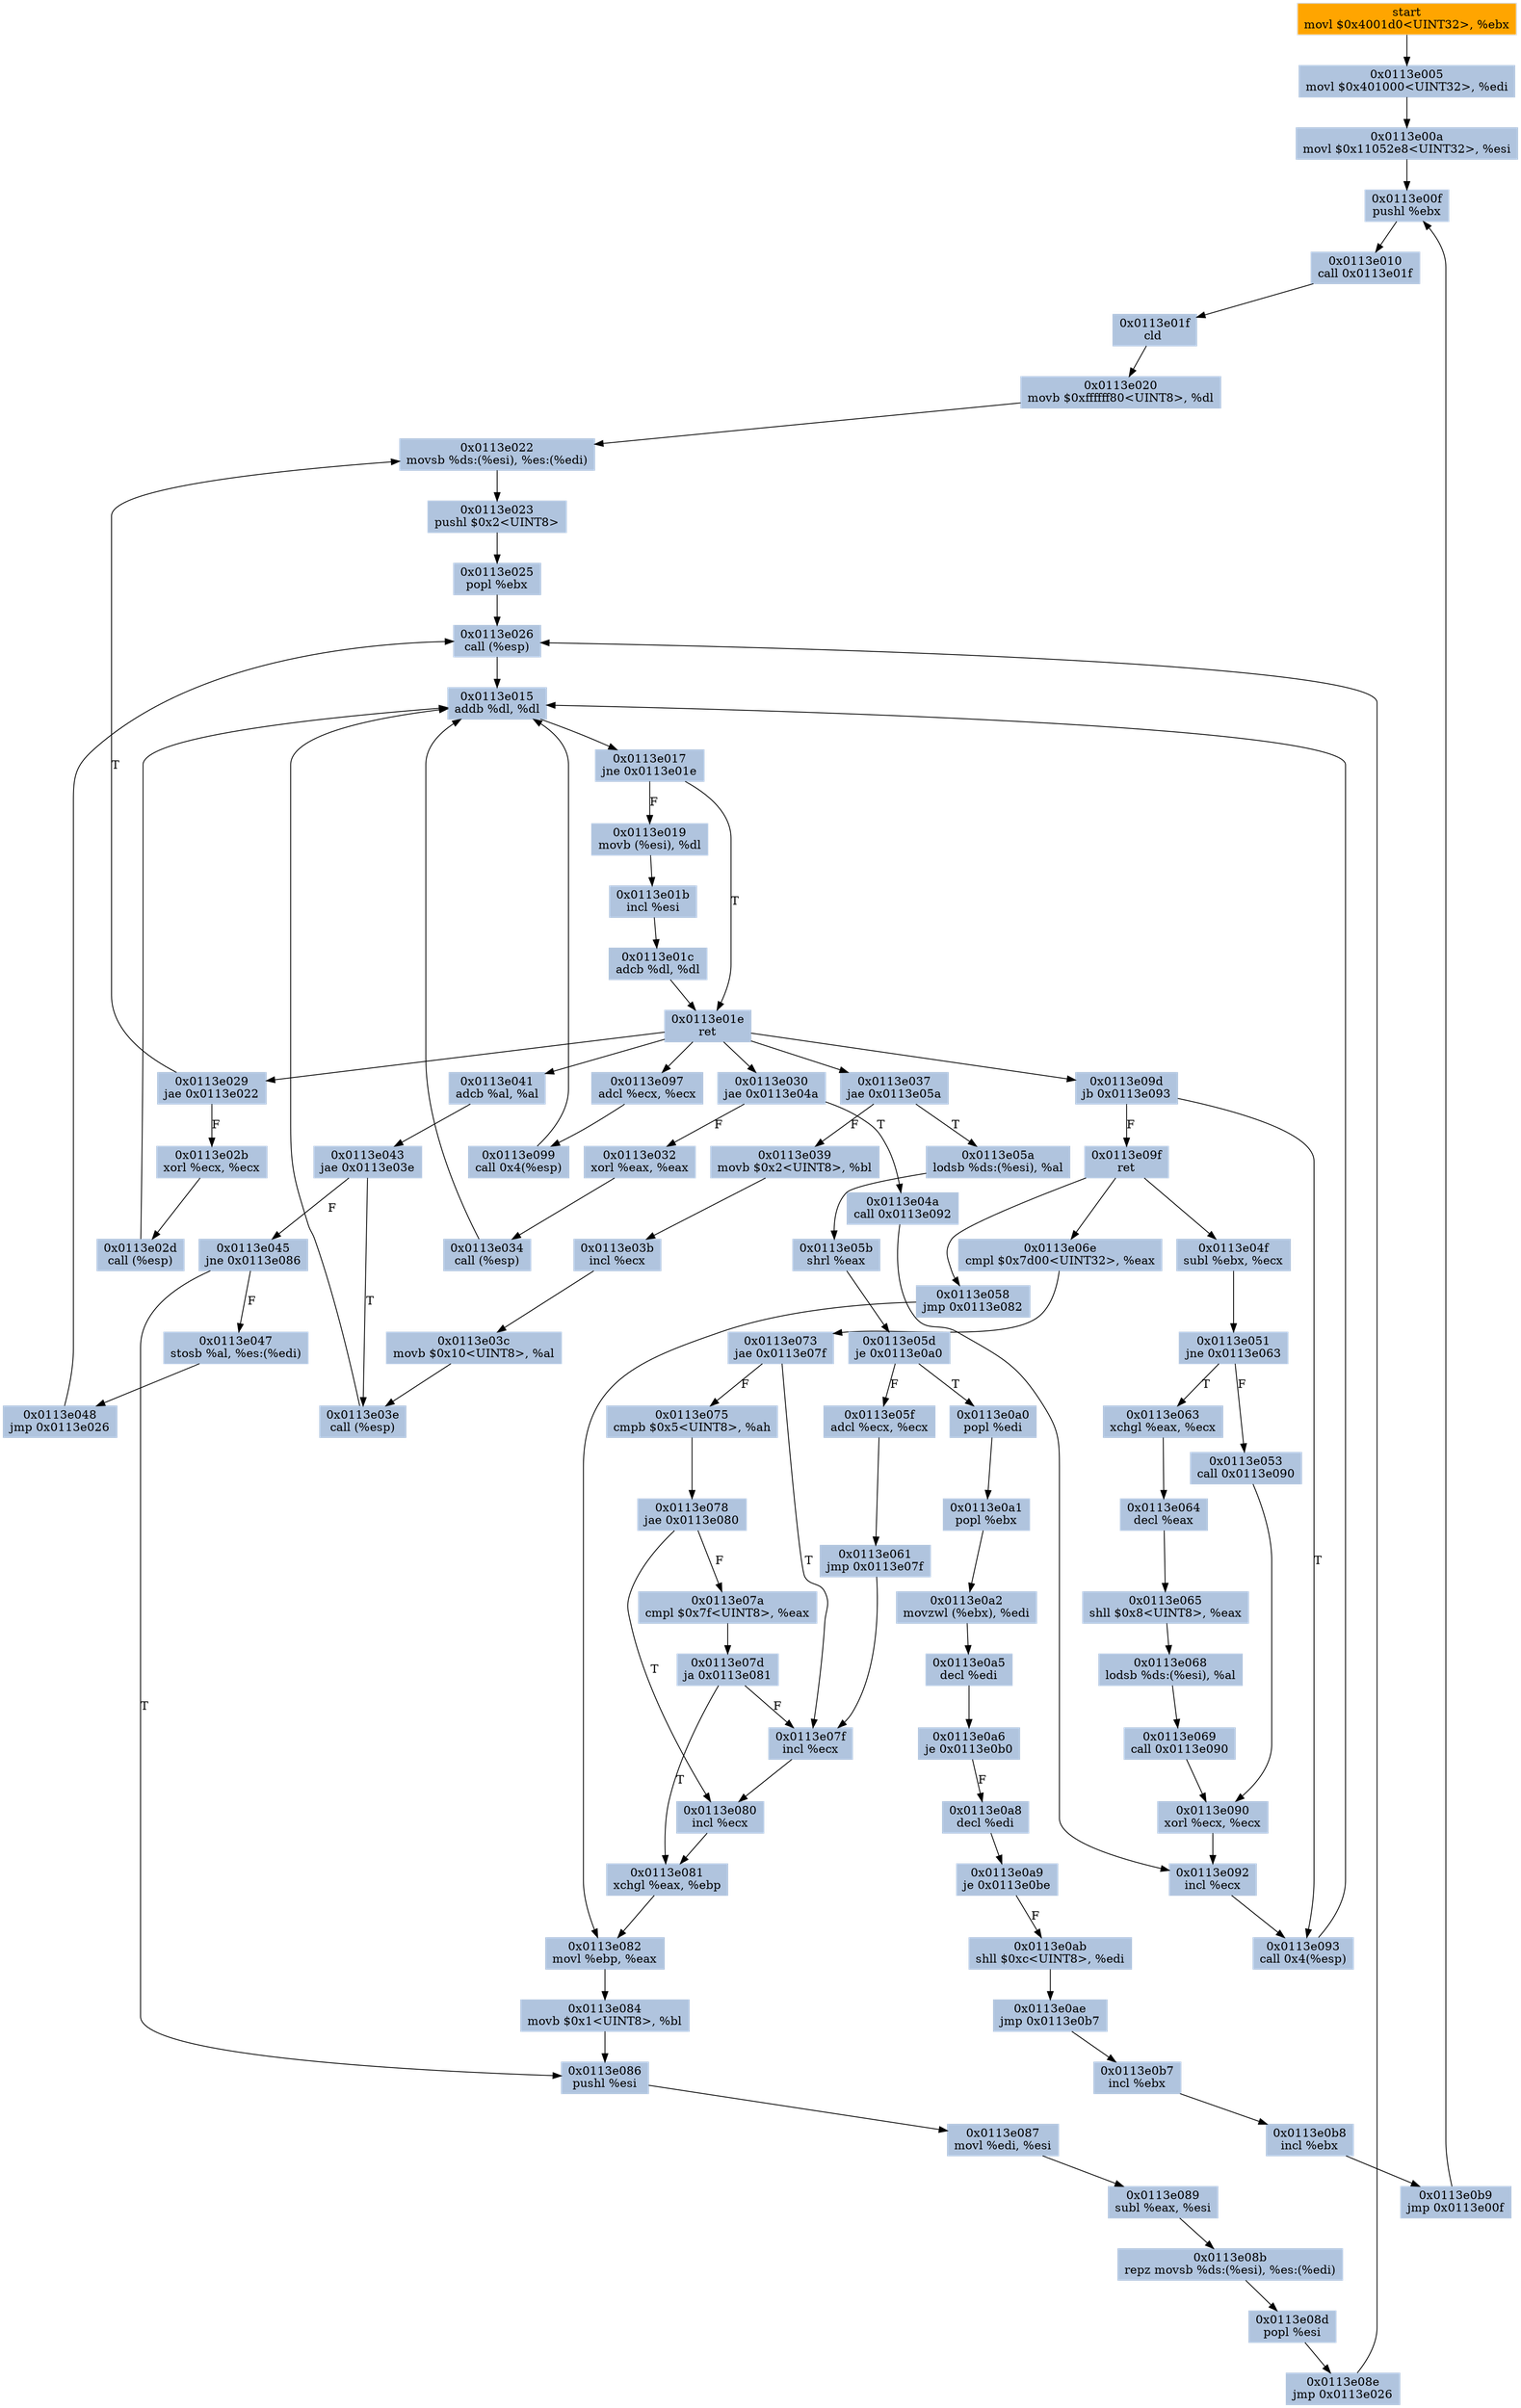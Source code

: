 digraph G {
node[shape=rectangle,style=filled,fillcolor=lightsteelblue,color=lightsteelblue]
bgcolor="transparent"
a0x0113e000movl_0x4001d0UINT32_ebx[label="start\nmovl $0x4001d0<UINT32>, %ebx",fillcolor="orange",color="lightgrey"];
a0x0113e005movl_0x401000UINT32_edi[label="0x0113e005\nmovl $0x401000<UINT32>, %edi"];
a0x0113e00amovl_0x11052e8UINT32_esi[label="0x0113e00a\nmovl $0x11052e8<UINT32>, %esi"];
a0x0113e00fpushl_ebx[label="0x0113e00f\npushl %ebx"];
a0x0113e010call_0x0113e01f[label="0x0113e010\ncall 0x0113e01f"];
a0x0113e01fcld_[label="0x0113e01f\ncld "];
a0x0113e020movb_0xffffff80UINT8_dl[label="0x0113e020\nmovb $0xffffff80<UINT8>, %dl"];
a0x0113e022movsb_ds_esi__es_edi_[label="0x0113e022\nmovsb %ds:(%esi), %es:(%edi)"];
a0x0113e023pushl_0x2UINT8[label="0x0113e023\npushl $0x2<UINT8>"];
a0x0113e025popl_ebx[label="0x0113e025\npopl %ebx"];
a0x0113e026call_esp_[label="0x0113e026\ncall (%esp)"];
a0x0113e015addb_dl_dl[label="0x0113e015\naddb %dl, %dl"];
a0x0113e017jne_0x0113e01e[label="0x0113e017\njne 0x0113e01e"];
a0x0113e019movb_esi__dl[label="0x0113e019\nmovb (%esi), %dl"];
a0x0113e01bincl_esi[label="0x0113e01b\nincl %esi"];
a0x0113e01cadcb_dl_dl[label="0x0113e01c\nadcb %dl, %dl"];
a0x0113e01eret[label="0x0113e01e\nret"];
a0x0113e029jae_0x0113e022[label="0x0113e029\njae 0x0113e022"];
a0x0113e02bxorl_ecx_ecx[label="0x0113e02b\nxorl %ecx, %ecx"];
a0x0113e02dcall_esp_[label="0x0113e02d\ncall (%esp)"];
a0x0113e030jae_0x0113e04a[label="0x0113e030\njae 0x0113e04a"];
a0x0113e04acall_0x0113e092[label="0x0113e04a\ncall 0x0113e092"];
a0x0113e092incl_ecx[label="0x0113e092\nincl %ecx"];
a0x0113e093call_0x4esp_[label="0x0113e093\ncall 0x4(%esp)"];
a0x0113e097adcl_ecx_ecx[label="0x0113e097\nadcl %ecx, %ecx"];
a0x0113e099call_0x4esp_[label="0x0113e099\ncall 0x4(%esp)"];
a0x0113e09djb_0x0113e093[label="0x0113e09d\njb 0x0113e093"];
a0x0113e09fret[label="0x0113e09f\nret"];
a0x0113e04fsubl_ebx_ecx[label="0x0113e04f\nsubl %ebx, %ecx"];
a0x0113e051jne_0x0113e063[label="0x0113e051\njne 0x0113e063"];
a0x0113e063xchgl_eax_ecx[label="0x0113e063\nxchgl %eax, %ecx"];
a0x0113e064decl_eax[label="0x0113e064\ndecl %eax"];
a0x0113e065shll_0x8UINT8_eax[label="0x0113e065\nshll $0x8<UINT8>, %eax"];
a0x0113e068lodsb_ds_esi__al[label="0x0113e068\nlodsb %ds:(%esi), %al"];
a0x0113e069call_0x0113e090[label="0x0113e069\ncall 0x0113e090"];
a0x0113e090xorl_ecx_ecx[label="0x0113e090\nxorl %ecx, %ecx"];
a0x0113e06ecmpl_0x7d00UINT32_eax[label="0x0113e06e\ncmpl $0x7d00<UINT32>, %eax"];
a0x0113e073jae_0x0113e07f[label="0x0113e073\njae 0x0113e07f"];
a0x0113e075cmpb_0x5UINT8_ah[label="0x0113e075\ncmpb $0x5<UINT8>, %ah"];
a0x0113e078jae_0x0113e080[label="0x0113e078\njae 0x0113e080"];
a0x0113e07acmpl_0x7fUINT8_eax[label="0x0113e07a\ncmpl $0x7f<UINT8>, %eax"];
a0x0113e07dja_0x0113e081[label="0x0113e07d\nja 0x0113e081"];
a0x0113e07fincl_ecx[label="0x0113e07f\nincl %ecx"];
a0x0113e080incl_ecx[label="0x0113e080\nincl %ecx"];
a0x0113e081xchgl_eax_ebp[label="0x0113e081\nxchgl %eax, %ebp"];
a0x0113e082movl_ebp_eax[label="0x0113e082\nmovl %ebp, %eax"];
a0x0113e084movb_0x1UINT8_bl[label="0x0113e084\nmovb $0x1<UINT8>, %bl"];
a0x0113e086pushl_esi[label="0x0113e086\npushl %esi"];
a0x0113e087movl_edi_esi[label="0x0113e087\nmovl %edi, %esi"];
a0x0113e089subl_eax_esi[label="0x0113e089\nsubl %eax, %esi"];
a0x0113e08brepz_movsb_ds_esi__es_edi_[label="0x0113e08b\nrepz movsb %ds:(%esi), %es:(%edi)"];
a0x0113e08dpopl_esi[label="0x0113e08d\npopl %esi"];
a0x0113e08ejmp_0x0113e026[label="0x0113e08e\njmp 0x0113e026"];
a0x0113e053call_0x0113e090[label="0x0113e053\ncall 0x0113e090"];
a0x0113e058jmp_0x0113e082[label="0x0113e058\njmp 0x0113e082"];
a0x0113e032xorl_eax_eax[label="0x0113e032\nxorl %eax, %eax"];
a0x0113e034call_esp_[label="0x0113e034\ncall (%esp)"];
a0x0113e037jae_0x0113e05a[label="0x0113e037\njae 0x0113e05a"];
a0x0113e039movb_0x2UINT8_bl[label="0x0113e039\nmovb $0x2<UINT8>, %bl"];
a0x0113e03bincl_ecx[label="0x0113e03b\nincl %ecx"];
a0x0113e03cmovb_0x10UINT8_al[label="0x0113e03c\nmovb $0x10<UINT8>, %al"];
a0x0113e03ecall_esp_[label="0x0113e03e\ncall (%esp)"];
a0x0113e041adcb_al_al[label="0x0113e041\nadcb %al, %al"];
a0x0113e043jae_0x0113e03e[label="0x0113e043\njae 0x0113e03e"];
a0x0113e045jne_0x0113e086[label="0x0113e045\njne 0x0113e086"];
a0x0113e05alodsb_ds_esi__al[label="0x0113e05a\nlodsb %ds:(%esi), %al"];
a0x0113e05bshrl_eax[label="0x0113e05b\nshrl %eax"];
a0x0113e05dje_0x0113e0a0[label="0x0113e05d\nje 0x0113e0a0"];
a0x0113e05fadcl_ecx_ecx[label="0x0113e05f\nadcl %ecx, %ecx"];
a0x0113e061jmp_0x0113e07f[label="0x0113e061\njmp 0x0113e07f"];
a0x0113e047stosb_al_es_edi_[label="0x0113e047\nstosb %al, %es:(%edi)"];
a0x0113e048jmp_0x0113e026[label="0x0113e048\njmp 0x0113e026"];
a0x0113e0a0popl_edi[label="0x0113e0a0\npopl %edi"];
a0x0113e0a1popl_ebx[label="0x0113e0a1\npopl %ebx"];
a0x0113e0a2movzwl_ebx__edi[label="0x0113e0a2\nmovzwl (%ebx), %edi"];
a0x0113e0a5decl_edi[label="0x0113e0a5\ndecl %edi"];
a0x0113e0a6je_0x0113e0b0[label="0x0113e0a6\nje 0x0113e0b0"];
a0x0113e0a8decl_edi[label="0x0113e0a8\ndecl %edi"];
a0x0113e0a9je_0x0113e0be[label="0x0113e0a9\nje 0x0113e0be"];
a0x0113e0abshll_0xcUINT8_edi[label="0x0113e0ab\nshll $0xc<UINT8>, %edi"];
a0x0113e0aejmp_0x0113e0b7[label="0x0113e0ae\njmp 0x0113e0b7"];
a0x0113e0b7incl_ebx[label="0x0113e0b7\nincl %ebx"];
a0x0113e0b8incl_ebx[label="0x0113e0b8\nincl %ebx"];
a0x0113e0b9jmp_0x0113e00f[label="0x0113e0b9\njmp 0x0113e00f"];
a0x0113e000movl_0x4001d0UINT32_ebx -> a0x0113e005movl_0x401000UINT32_edi [color="#000000"];
a0x0113e005movl_0x401000UINT32_edi -> a0x0113e00amovl_0x11052e8UINT32_esi [color="#000000"];
a0x0113e00amovl_0x11052e8UINT32_esi -> a0x0113e00fpushl_ebx [color="#000000"];
a0x0113e00fpushl_ebx -> a0x0113e010call_0x0113e01f [color="#000000"];
a0x0113e010call_0x0113e01f -> a0x0113e01fcld_ [color="#000000"];
a0x0113e01fcld_ -> a0x0113e020movb_0xffffff80UINT8_dl [color="#000000"];
a0x0113e020movb_0xffffff80UINT8_dl -> a0x0113e022movsb_ds_esi__es_edi_ [color="#000000"];
a0x0113e022movsb_ds_esi__es_edi_ -> a0x0113e023pushl_0x2UINT8 [color="#000000"];
a0x0113e023pushl_0x2UINT8 -> a0x0113e025popl_ebx [color="#000000"];
a0x0113e025popl_ebx -> a0x0113e026call_esp_ [color="#000000"];
a0x0113e026call_esp_ -> a0x0113e015addb_dl_dl [color="#000000"];
a0x0113e015addb_dl_dl -> a0x0113e017jne_0x0113e01e [color="#000000"];
a0x0113e017jne_0x0113e01e -> a0x0113e019movb_esi__dl [color="#000000",label="F"];
a0x0113e019movb_esi__dl -> a0x0113e01bincl_esi [color="#000000"];
a0x0113e01bincl_esi -> a0x0113e01cadcb_dl_dl [color="#000000"];
a0x0113e01cadcb_dl_dl -> a0x0113e01eret [color="#000000"];
a0x0113e01eret -> a0x0113e029jae_0x0113e022 [color="#000000"];
a0x0113e029jae_0x0113e022 -> a0x0113e02bxorl_ecx_ecx [color="#000000",label="F"];
a0x0113e02bxorl_ecx_ecx -> a0x0113e02dcall_esp_ [color="#000000"];
a0x0113e02dcall_esp_ -> a0x0113e015addb_dl_dl [color="#000000"];
a0x0113e017jne_0x0113e01e -> a0x0113e01eret [color="#000000",label="T"];
a0x0113e01eret -> a0x0113e030jae_0x0113e04a [color="#000000"];
a0x0113e030jae_0x0113e04a -> a0x0113e04acall_0x0113e092 [color="#000000",label="T"];
a0x0113e04acall_0x0113e092 -> a0x0113e092incl_ecx [color="#000000"];
a0x0113e092incl_ecx -> a0x0113e093call_0x4esp_ [color="#000000"];
a0x0113e093call_0x4esp_ -> a0x0113e015addb_dl_dl [color="#000000"];
a0x0113e01eret -> a0x0113e097adcl_ecx_ecx [color="#000000"];
a0x0113e097adcl_ecx_ecx -> a0x0113e099call_0x4esp_ [color="#000000"];
a0x0113e099call_0x4esp_ -> a0x0113e015addb_dl_dl [color="#000000"];
a0x0113e01eret -> a0x0113e09djb_0x0113e093 [color="#000000"];
a0x0113e09djb_0x0113e093 -> a0x0113e09fret [color="#000000",label="F"];
a0x0113e09fret -> a0x0113e04fsubl_ebx_ecx [color="#000000"];
a0x0113e04fsubl_ebx_ecx -> a0x0113e051jne_0x0113e063 [color="#000000"];
a0x0113e051jne_0x0113e063 -> a0x0113e063xchgl_eax_ecx [color="#000000",label="T"];
a0x0113e063xchgl_eax_ecx -> a0x0113e064decl_eax [color="#000000"];
a0x0113e064decl_eax -> a0x0113e065shll_0x8UINT8_eax [color="#000000"];
a0x0113e065shll_0x8UINT8_eax -> a0x0113e068lodsb_ds_esi__al [color="#000000"];
a0x0113e068lodsb_ds_esi__al -> a0x0113e069call_0x0113e090 [color="#000000"];
a0x0113e069call_0x0113e090 -> a0x0113e090xorl_ecx_ecx [color="#000000"];
a0x0113e090xorl_ecx_ecx -> a0x0113e092incl_ecx [color="#000000"];
a0x0113e09djb_0x0113e093 -> a0x0113e093call_0x4esp_ [color="#000000",label="T"];
a0x0113e09fret -> a0x0113e06ecmpl_0x7d00UINT32_eax [color="#000000"];
a0x0113e06ecmpl_0x7d00UINT32_eax -> a0x0113e073jae_0x0113e07f [color="#000000"];
a0x0113e073jae_0x0113e07f -> a0x0113e075cmpb_0x5UINT8_ah [color="#000000",label="F"];
a0x0113e075cmpb_0x5UINT8_ah -> a0x0113e078jae_0x0113e080 [color="#000000"];
a0x0113e078jae_0x0113e080 -> a0x0113e07acmpl_0x7fUINT8_eax [color="#000000",label="F"];
a0x0113e07acmpl_0x7fUINT8_eax -> a0x0113e07dja_0x0113e081 [color="#000000"];
a0x0113e07dja_0x0113e081 -> a0x0113e07fincl_ecx [color="#000000",label="F"];
a0x0113e07fincl_ecx -> a0x0113e080incl_ecx [color="#000000"];
a0x0113e080incl_ecx -> a0x0113e081xchgl_eax_ebp [color="#000000"];
a0x0113e081xchgl_eax_ebp -> a0x0113e082movl_ebp_eax [color="#000000"];
a0x0113e082movl_ebp_eax -> a0x0113e084movb_0x1UINT8_bl [color="#000000"];
a0x0113e084movb_0x1UINT8_bl -> a0x0113e086pushl_esi [color="#000000"];
a0x0113e086pushl_esi -> a0x0113e087movl_edi_esi [color="#000000"];
a0x0113e087movl_edi_esi -> a0x0113e089subl_eax_esi [color="#000000"];
a0x0113e089subl_eax_esi -> a0x0113e08brepz_movsb_ds_esi__es_edi_ [color="#000000"];
a0x0113e08brepz_movsb_ds_esi__es_edi_ -> a0x0113e08dpopl_esi [color="#000000"];
a0x0113e08dpopl_esi -> a0x0113e08ejmp_0x0113e026 [color="#000000"];
a0x0113e08ejmp_0x0113e026 -> a0x0113e026call_esp_ [color="#000000"];
a0x0113e029jae_0x0113e022 -> a0x0113e022movsb_ds_esi__es_edi_ [color="#000000",label="T"];
a0x0113e051jne_0x0113e063 -> a0x0113e053call_0x0113e090 [color="#000000",label="F"];
a0x0113e053call_0x0113e090 -> a0x0113e090xorl_ecx_ecx [color="#000000"];
a0x0113e09fret -> a0x0113e058jmp_0x0113e082 [color="#000000"];
a0x0113e058jmp_0x0113e082 -> a0x0113e082movl_ebp_eax [color="#000000"];
a0x0113e030jae_0x0113e04a -> a0x0113e032xorl_eax_eax [color="#000000",label="F"];
a0x0113e032xorl_eax_eax -> a0x0113e034call_esp_ [color="#000000"];
a0x0113e034call_esp_ -> a0x0113e015addb_dl_dl [color="#000000"];
a0x0113e01eret -> a0x0113e037jae_0x0113e05a [color="#000000"];
a0x0113e037jae_0x0113e05a -> a0x0113e039movb_0x2UINT8_bl [color="#000000",label="F"];
a0x0113e039movb_0x2UINT8_bl -> a0x0113e03bincl_ecx [color="#000000"];
a0x0113e03bincl_ecx -> a0x0113e03cmovb_0x10UINT8_al [color="#000000"];
a0x0113e03cmovb_0x10UINT8_al -> a0x0113e03ecall_esp_ [color="#000000"];
a0x0113e03ecall_esp_ -> a0x0113e015addb_dl_dl [color="#000000"];
a0x0113e01eret -> a0x0113e041adcb_al_al [color="#000000"];
a0x0113e041adcb_al_al -> a0x0113e043jae_0x0113e03e [color="#000000"];
a0x0113e043jae_0x0113e03e -> a0x0113e03ecall_esp_ [color="#000000",label="T"];
a0x0113e043jae_0x0113e03e -> a0x0113e045jne_0x0113e086 [color="#000000",label="F"];
a0x0113e045jne_0x0113e086 -> a0x0113e086pushl_esi [color="#000000",label="T"];
a0x0113e037jae_0x0113e05a -> a0x0113e05alodsb_ds_esi__al [color="#000000",label="T"];
a0x0113e05alodsb_ds_esi__al -> a0x0113e05bshrl_eax [color="#000000"];
a0x0113e05bshrl_eax -> a0x0113e05dje_0x0113e0a0 [color="#000000"];
a0x0113e05dje_0x0113e0a0 -> a0x0113e05fadcl_ecx_ecx [color="#000000",label="F"];
a0x0113e05fadcl_ecx_ecx -> a0x0113e061jmp_0x0113e07f [color="#000000"];
a0x0113e061jmp_0x0113e07f -> a0x0113e07fincl_ecx [color="#000000"];
a0x0113e045jne_0x0113e086 -> a0x0113e047stosb_al_es_edi_ [color="#000000",label="F"];
a0x0113e047stosb_al_es_edi_ -> a0x0113e048jmp_0x0113e026 [color="#000000"];
a0x0113e048jmp_0x0113e026 -> a0x0113e026call_esp_ [color="#000000"];
a0x0113e07dja_0x0113e081 -> a0x0113e081xchgl_eax_ebp [color="#000000",label="T"];
a0x0113e078jae_0x0113e080 -> a0x0113e080incl_ecx [color="#000000",label="T"];
a0x0113e073jae_0x0113e07f -> a0x0113e07fincl_ecx [color="#000000",label="T"];
a0x0113e05dje_0x0113e0a0 -> a0x0113e0a0popl_edi [color="#000000",label="T"];
a0x0113e0a0popl_edi -> a0x0113e0a1popl_ebx [color="#000000"];
a0x0113e0a1popl_ebx -> a0x0113e0a2movzwl_ebx__edi [color="#000000"];
a0x0113e0a2movzwl_ebx__edi -> a0x0113e0a5decl_edi [color="#000000"];
a0x0113e0a5decl_edi -> a0x0113e0a6je_0x0113e0b0 [color="#000000"];
a0x0113e0a6je_0x0113e0b0 -> a0x0113e0a8decl_edi [color="#000000",label="F"];
a0x0113e0a8decl_edi -> a0x0113e0a9je_0x0113e0be [color="#000000"];
a0x0113e0a9je_0x0113e0be -> a0x0113e0abshll_0xcUINT8_edi [color="#000000",label="F"];
a0x0113e0abshll_0xcUINT8_edi -> a0x0113e0aejmp_0x0113e0b7 [color="#000000"];
a0x0113e0aejmp_0x0113e0b7 -> a0x0113e0b7incl_ebx [color="#000000"];
a0x0113e0b7incl_ebx -> a0x0113e0b8incl_ebx [color="#000000"];
a0x0113e0b8incl_ebx -> a0x0113e0b9jmp_0x0113e00f [color="#000000"];
a0x0113e0b9jmp_0x0113e00f -> a0x0113e00fpushl_ebx [color="#000000"];
}
